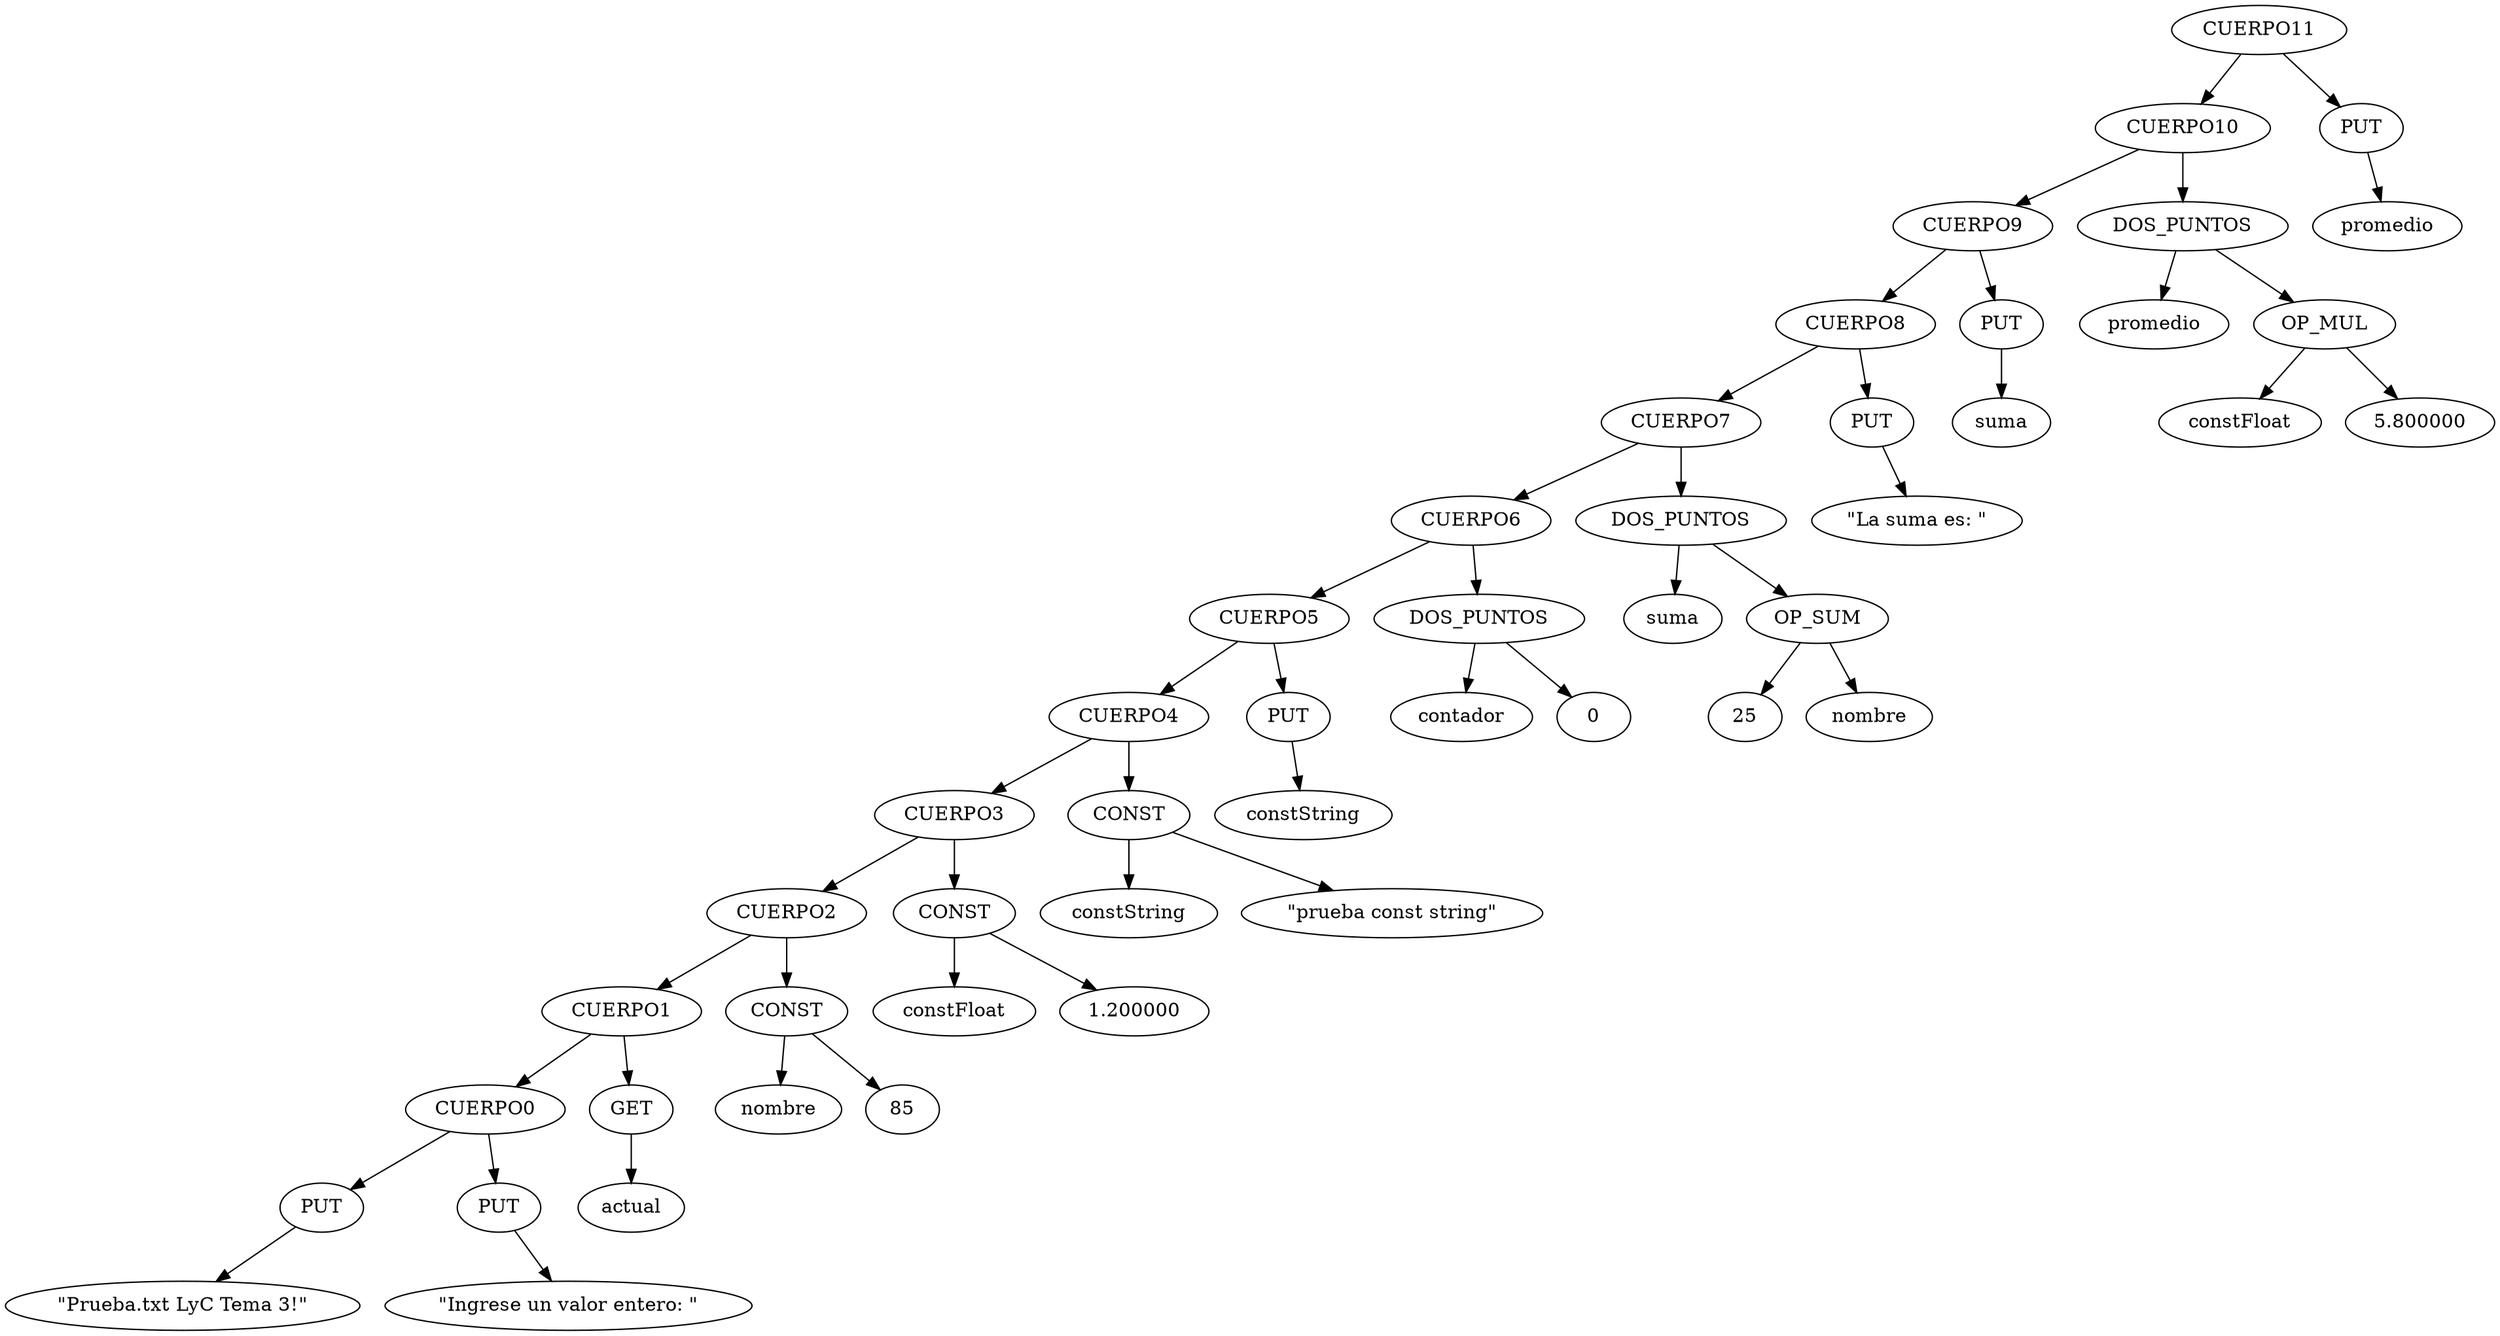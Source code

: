 digraph BST {
x0 [label=<CUERPO11>];
x1 [label=<CUERPO10>];
x0 -> x1;
x3 [label=<CUERPO9>];
x1 -> x3;
x7 [label=<CUERPO8>];
x3 -> x7;
x15 [label=<CUERPO7>];
x7 -> x15;
x31 [label=<CUERPO6>];
x15 -> x31;
x63 [label=<CUERPO5>];
x31 -> x63;
x127 [label=<CUERPO4>];
x63 -> x127;
x255 [label=<CUERPO3>];
x127 -> x255;
x511 [label=<CUERPO2>];
x255 -> x511;
x1023 [label=<CUERPO1>];
x511 -> x1023;
x2047 [label=<CUERPO0>];
x1023 -> x2047;
x4095 [label=<PUT>];
x2047 -> x4095;
x8191 [label=<"Prueba.txt LyC Tema 3!">];
x4095 -> x8191;
x4096 [label=<PUT>];
x2047 -> x4096;
x8193 [label=<"Ingrese un valor entero: ">];
x4096 -> x8193;
x2048 [label=<GET>];
x1023 -> x2048;
x4097 [label=<actual>];
x2048 -> x4097;
x1024 [label=<CONST>];
x511 -> x1024;
x2049 [label=<nombre>];
x1024 -> x2049;
x2050 [label=<85>];
x1024 -> x2050;
x512 [label=<CONST>];
x255 -> x512;
x1025 [label=<constFloat>];
x512 -> x1025;
x1026 [label=<1.200000>];
x512 -> x1026;
x256 [label=<CONST>];
x127 -> x256;
x513 [label=<constString>];
x256 -> x513;
x514 [label=<"prueba const string">];
x256 -> x514;
x128 [label=<PUT>];
x63 -> x128;
x257 [label=<constString>];
x128 -> x257;
x64 [label=<DOS_PUNTOS>];
x31 -> x64;
x129 [label=<contador>];
x64 -> x129;
x130 [label=<0>];
x64 -> x130;
x32 [label=<DOS_PUNTOS>];
x15 -> x32;
x65 [label=<suma>];
x32 -> x65;
x66 [label=<OP_SUM>];
x32 -> x66;
x133 [label=<25>];
x66 -> x133;
x134 [label=<nombre>];
x66 -> x134;
x16 [label=<PUT>];
x7 -> x16;
x33 [label=<"La suma es: ">];
x16 -> x33;
x8 [label=<PUT>];
x3 -> x8;
x17 [label=<suma>];
x8 -> x17;
x4 [label=<DOS_PUNTOS>];
x1 -> x4;
x9 [label=<promedio>];
x4 -> x9;
x10 [label=<OP_MUL>];
x4 -> x10;
x21 [label=<constFloat>];
x10 -> x21;
x22 [label=<5.800000>];
x10 -> x22;
x2 [label=<PUT>];
x0 -> x2;
x5 [label=<promedio>];
x2 -> x5;
}